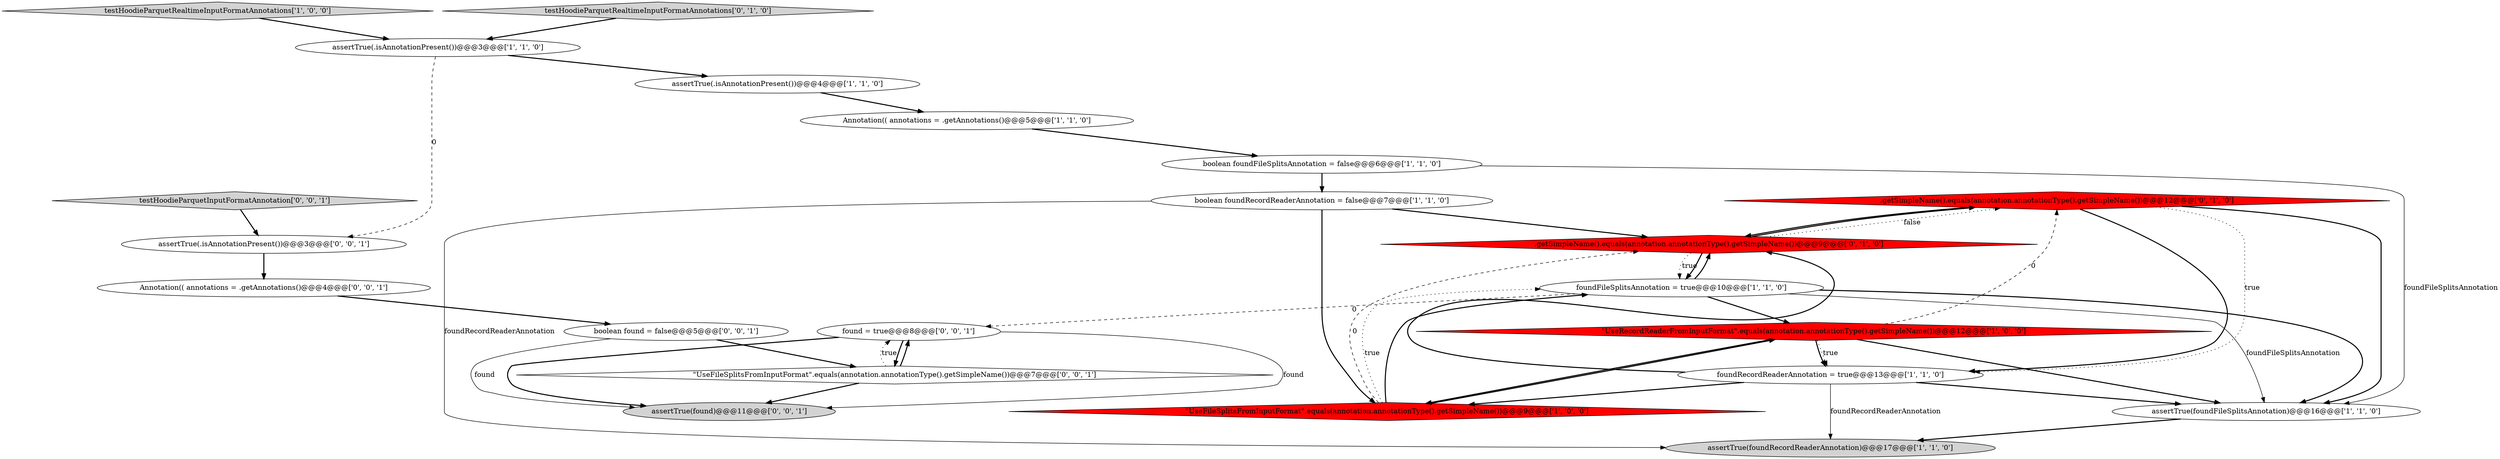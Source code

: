 digraph {
12 [style = filled, label = ".getSimpleName().equals(annotation.annotationType().getSimpleName())@@@12@@@['0', '1', '0']", fillcolor = red, shape = diamond image = "AAA1AAABBB2BBB"];
0 [style = filled, label = "boolean foundFileSplitsAnnotation = false@@@6@@@['1', '1', '0']", fillcolor = white, shape = ellipse image = "AAA0AAABBB1BBB"];
16 [style = filled, label = "testHoodieParquetInputFormatAnnotation['0', '0', '1']", fillcolor = lightgray, shape = diamond image = "AAA0AAABBB3BBB"];
14 [style = filled, label = ".getSimpleName().equals(annotation.annotationType().getSimpleName())@@@9@@@['0', '1', '0']", fillcolor = red, shape = diamond image = "AAA1AAABBB2BBB"];
10 [style = filled, label = "assertTrue(foundFileSplitsAnnotation)@@@16@@@['1', '1', '0']", fillcolor = white, shape = ellipse image = "AAA0AAABBB1BBB"];
11 [style = filled, label = "\"UseRecordReaderFromInputFormat\".equals(annotation.annotationType().getSimpleName())@@@12@@@['1', '0', '0']", fillcolor = red, shape = diamond image = "AAA1AAABBB1BBB"];
19 [style = filled, label = "Annotation(( annotations = .getAnnotations()@@@4@@@['0', '0', '1']", fillcolor = white, shape = ellipse image = "AAA0AAABBB3BBB"];
17 [style = filled, label = "found = true@@@8@@@['0', '0', '1']", fillcolor = white, shape = ellipse image = "AAA0AAABBB3BBB"];
21 [style = filled, label = "\"UseFileSplitsFromInputFormat\".equals(annotation.annotationType().getSimpleName())@@@7@@@['0', '0', '1']", fillcolor = white, shape = diamond image = "AAA0AAABBB3BBB"];
6 [style = filled, label = "assertTrue(foundRecordReaderAnnotation)@@@17@@@['1', '1', '0']", fillcolor = lightgray, shape = ellipse image = "AAA0AAABBB1BBB"];
15 [style = filled, label = "assertTrue(found)@@@11@@@['0', '0', '1']", fillcolor = lightgray, shape = ellipse image = "AAA0AAABBB3BBB"];
7 [style = filled, label = "boolean foundRecordReaderAnnotation = false@@@7@@@['1', '1', '0']", fillcolor = white, shape = ellipse image = "AAA0AAABBB1BBB"];
4 [style = filled, label = "foundFileSplitsAnnotation = true@@@10@@@['1', '1', '0']", fillcolor = white, shape = ellipse image = "AAA0AAABBB1BBB"];
8 [style = filled, label = "assertTrue(.isAnnotationPresent())@@@4@@@['1', '1', '0']", fillcolor = white, shape = ellipse image = "AAA0AAABBB1BBB"];
1 [style = filled, label = "testHoodieParquetRealtimeInputFormatAnnotations['1', '0', '0']", fillcolor = lightgray, shape = diamond image = "AAA0AAABBB1BBB"];
3 [style = filled, label = "\"UseFileSplitsFromInputFormat\".equals(annotation.annotationType().getSimpleName())@@@9@@@['1', '0', '0']", fillcolor = red, shape = diamond image = "AAA1AAABBB1BBB"];
18 [style = filled, label = "assertTrue(.isAnnotationPresent())@@@3@@@['0', '0', '1']", fillcolor = white, shape = ellipse image = "AAA0AAABBB3BBB"];
20 [style = filled, label = "boolean found = false@@@5@@@['0', '0', '1']", fillcolor = white, shape = ellipse image = "AAA0AAABBB3BBB"];
13 [style = filled, label = "testHoodieParquetRealtimeInputFormatAnnotations['0', '1', '0']", fillcolor = lightgray, shape = diamond image = "AAA0AAABBB2BBB"];
5 [style = filled, label = "foundRecordReaderAnnotation = true@@@13@@@['1', '1', '0']", fillcolor = white, shape = ellipse image = "AAA0AAABBB1BBB"];
9 [style = filled, label = "Annotation(( annotations = .getAnnotations()@@@5@@@['1', '1', '0']", fillcolor = white, shape = ellipse image = "AAA0AAABBB1BBB"];
2 [style = filled, label = "assertTrue(.isAnnotationPresent())@@@3@@@['1', '1', '0']", fillcolor = white, shape = ellipse image = "AAA0AAABBB1BBB"];
5->3 [style = bold, label=""];
4->10 [style = bold, label=""];
5->10 [style = bold, label=""];
4->14 [style = bold, label=""];
16->18 [style = bold, label=""];
9->0 [style = bold, label=""];
12->5 [style = bold, label=""];
4->17 [style = dashed, label="0"];
19->20 [style = bold, label=""];
21->15 [style = bold, label=""];
3->11 [style = bold, label=""];
18->19 [style = bold, label=""];
7->6 [style = solid, label="foundRecordReaderAnnotation"];
3->4 [style = dotted, label="true"];
11->5 [style = dotted, label="true"];
21->17 [style = dotted, label="true"];
5->14 [style = bold, label=""];
11->12 [style = dashed, label="0"];
0->10 [style = solid, label="foundFileSplitsAnnotation"];
3->4 [style = bold, label=""];
10->6 [style = bold, label=""];
7->3 [style = bold, label=""];
0->7 [style = bold, label=""];
7->14 [style = bold, label=""];
20->21 [style = bold, label=""];
14->12 [style = dotted, label="false"];
11->5 [style = bold, label=""];
12->10 [style = bold, label=""];
11->3 [style = bold, label=""];
12->5 [style = dotted, label="true"];
11->10 [style = bold, label=""];
17->15 [style = solid, label="found"];
14->12 [style = bold, label=""];
12->14 [style = bold, label=""];
8->9 [style = bold, label=""];
13->2 [style = bold, label=""];
17->15 [style = bold, label=""];
2->18 [style = dashed, label="0"];
1->2 [style = bold, label=""];
5->6 [style = solid, label="foundRecordReaderAnnotation"];
3->14 [style = dashed, label="0"];
4->11 [style = bold, label=""];
14->4 [style = dotted, label="true"];
21->17 [style = bold, label=""];
17->21 [style = bold, label=""];
4->10 [style = solid, label="foundFileSplitsAnnotation"];
20->15 [style = solid, label="found"];
2->8 [style = bold, label=""];
14->4 [style = bold, label=""];
}

